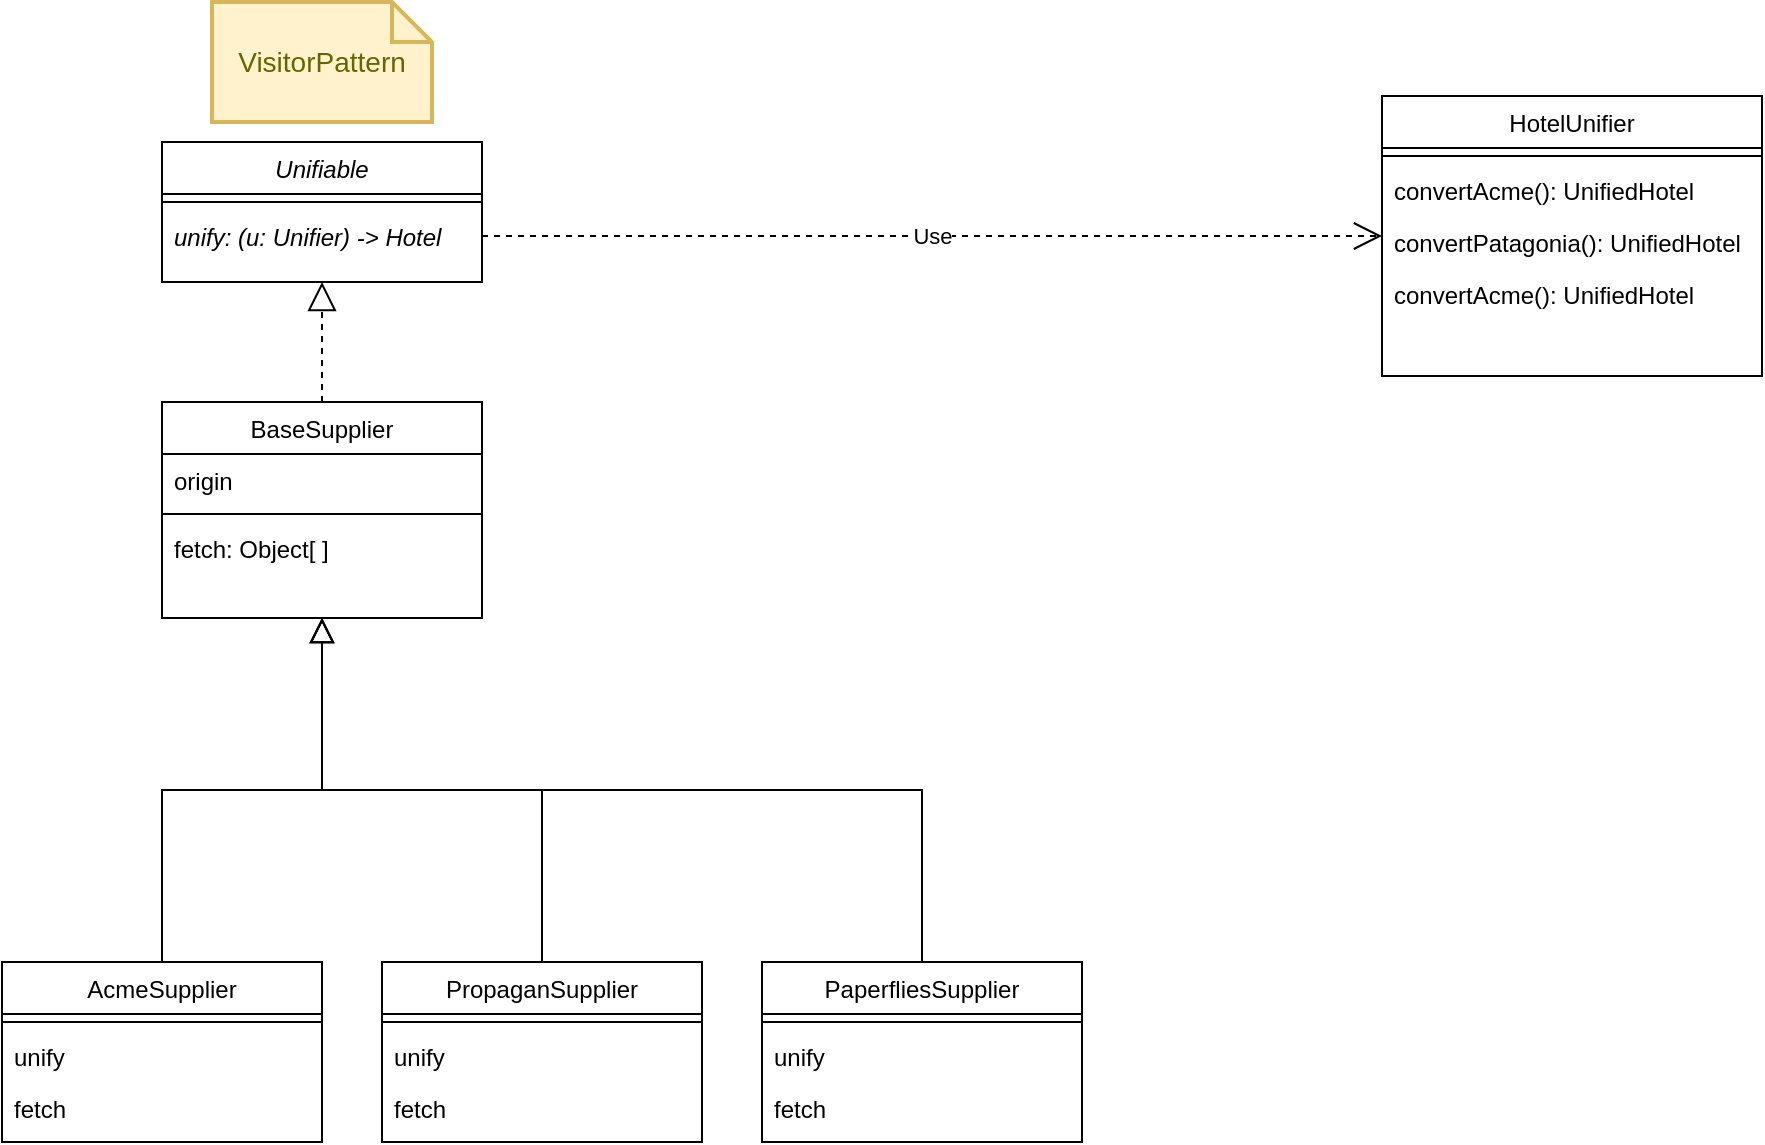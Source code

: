 <mxfile version="24.8.6" pages="2">
  <diagram id="C5RBs43oDa-KdzZeNtuy" name="VisitorPattern1">
    <mxGraphModel dx="1687" dy="2013" grid="1" gridSize="10" guides="1" tooltips="1" connect="1" arrows="1" fold="1" page="1" pageScale="1" pageWidth="827" pageHeight="1169" math="0" shadow="0">
      <root>
        <mxCell id="WIyWlLk6GJQsqaUBKTNV-0" />
        <mxCell id="WIyWlLk6GJQsqaUBKTNV-1" parent="WIyWlLk6GJQsqaUBKTNV-0" />
        <mxCell id="zkfFHV4jXpPFQw0GAbJ--0" value="BaseSupplier" style="swimlane;fontStyle=0;align=center;verticalAlign=top;childLayout=stackLayout;horizontal=1;startSize=26;horizontalStack=0;resizeParent=1;resizeLast=0;collapsible=1;marginBottom=0;rounded=0;shadow=0;strokeWidth=1;" parent="WIyWlLk6GJQsqaUBKTNV-1" vertex="1">
          <mxGeometry x="190" y="90" width="160" height="108" as="geometry">
            <mxRectangle x="230" y="140" width="160" height="26" as="alternateBounds" />
          </mxGeometry>
        </mxCell>
        <mxCell id="zkfFHV4jXpPFQw0GAbJ--1" value="origin" style="text;align=left;verticalAlign=top;spacingLeft=4;spacingRight=4;overflow=hidden;rotatable=0;points=[[0,0.5],[1,0.5]];portConstraint=eastwest;" parent="zkfFHV4jXpPFQw0GAbJ--0" vertex="1">
          <mxGeometry y="26" width="160" height="26" as="geometry" />
        </mxCell>
        <mxCell id="zkfFHV4jXpPFQw0GAbJ--4" value="" style="line;html=1;strokeWidth=1;align=left;verticalAlign=middle;spacingTop=-1;spacingLeft=3;spacingRight=3;rotatable=0;labelPosition=right;points=[];portConstraint=eastwest;" parent="zkfFHV4jXpPFQw0GAbJ--0" vertex="1">
          <mxGeometry y="52" width="160" height="8" as="geometry" />
        </mxCell>
        <mxCell id="zkfFHV4jXpPFQw0GAbJ--5" value="fetch: Object[ ]" style="text;align=left;verticalAlign=top;spacingLeft=4;spacingRight=4;overflow=hidden;rotatable=0;points=[[0,0.5],[1,0.5]];portConstraint=eastwest;fontStyle=0" parent="zkfFHV4jXpPFQw0GAbJ--0" vertex="1">
          <mxGeometry y="60" width="160" height="26" as="geometry" />
        </mxCell>
        <mxCell id="zkfFHV4jXpPFQw0GAbJ--6" value="AcmeSupplier" style="swimlane;fontStyle=0;align=center;verticalAlign=top;childLayout=stackLayout;horizontal=1;startSize=26;horizontalStack=0;resizeParent=1;resizeLast=0;collapsible=1;marginBottom=0;rounded=0;shadow=0;strokeWidth=1;" parent="WIyWlLk6GJQsqaUBKTNV-1" vertex="1">
          <mxGeometry x="110" y="370" width="160" height="90" as="geometry">
            <mxRectangle x="130" y="380" width="160" height="26" as="alternateBounds" />
          </mxGeometry>
        </mxCell>
        <mxCell id="zkfFHV4jXpPFQw0GAbJ--9" value="" style="line;html=1;strokeWidth=1;align=left;verticalAlign=middle;spacingTop=-1;spacingLeft=3;spacingRight=3;rotatable=0;labelPosition=right;points=[];portConstraint=eastwest;" parent="zkfFHV4jXpPFQw0GAbJ--6" vertex="1">
          <mxGeometry y="26" width="160" height="8" as="geometry" />
        </mxCell>
        <mxCell id="idmaxznuXyoyqxlURaSb-1" value="unify    " style="text;align=left;verticalAlign=top;spacingLeft=4;spacingRight=4;overflow=hidden;rotatable=0;points=[[0,0.5],[1,0.5]];portConstraint=eastwest;fontStyle=0" vertex="1" parent="zkfFHV4jXpPFQw0GAbJ--6">
          <mxGeometry y="34" width="160" height="26" as="geometry" />
        </mxCell>
        <mxCell id="zkfFHV4jXpPFQw0GAbJ--10" value="fetch" style="text;align=left;verticalAlign=top;spacingLeft=4;spacingRight=4;overflow=hidden;rotatable=0;points=[[0,0.5],[1,0.5]];portConstraint=eastwest;fontStyle=0" parent="zkfFHV4jXpPFQw0GAbJ--6" vertex="1">
          <mxGeometry y="60" width="160" height="26" as="geometry" />
        </mxCell>
        <mxCell id="zkfFHV4jXpPFQw0GAbJ--12" value="" style="endArrow=block;endSize=10;endFill=0;shadow=0;strokeWidth=1;rounded=0;curved=0;edgeStyle=elbowEdgeStyle;elbow=vertical;" parent="WIyWlLk6GJQsqaUBKTNV-1" source="zkfFHV4jXpPFQw0GAbJ--6" target="zkfFHV4jXpPFQw0GAbJ--0" edge="1">
          <mxGeometry width="160" relative="1" as="geometry">
            <mxPoint x="200" y="203" as="sourcePoint" />
            <mxPoint x="200" y="203" as="targetPoint" />
          </mxGeometry>
        </mxCell>
        <mxCell id="zkfFHV4jXpPFQw0GAbJ--13" value="PropaganSupplier" style="swimlane;fontStyle=0;align=center;verticalAlign=top;childLayout=stackLayout;horizontal=1;startSize=26;horizontalStack=0;resizeParent=1;resizeLast=0;collapsible=1;marginBottom=0;rounded=0;shadow=0;strokeWidth=1;" parent="WIyWlLk6GJQsqaUBKTNV-1" vertex="1">
          <mxGeometry x="300" y="370" width="160" height="90" as="geometry">
            <mxRectangle x="340" y="380" width="170" height="26" as="alternateBounds" />
          </mxGeometry>
        </mxCell>
        <mxCell id="zkfFHV4jXpPFQw0GAbJ--15" value="" style="line;html=1;strokeWidth=1;align=left;verticalAlign=middle;spacingTop=-1;spacingLeft=3;spacingRight=3;rotatable=0;labelPosition=right;points=[];portConstraint=eastwest;" parent="zkfFHV4jXpPFQw0GAbJ--13" vertex="1">
          <mxGeometry y="26" width="160" height="8" as="geometry" />
        </mxCell>
        <mxCell id="idmaxznuXyoyqxlURaSb-2" value="unify" style="text;align=left;verticalAlign=top;spacingLeft=4;spacingRight=4;overflow=hidden;rotatable=0;points=[[0,0.5],[1,0.5]];portConstraint=eastwest;fontStyle=0" vertex="1" parent="zkfFHV4jXpPFQw0GAbJ--13">
          <mxGeometry y="34" width="160" height="26" as="geometry" />
        </mxCell>
        <mxCell id="c_YtpqFZgzGN4KsUD-T6-11" value="fetch" style="text;align=left;verticalAlign=top;spacingLeft=4;spacingRight=4;overflow=hidden;rotatable=0;points=[[0,0.5],[1,0.5]];portConstraint=eastwest;fontStyle=0" vertex="1" parent="zkfFHV4jXpPFQw0GAbJ--13">
          <mxGeometry y="60" width="160" height="26" as="geometry" />
        </mxCell>
        <mxCell id="zkfFHV4jXpPFQw0GAbJ--16" value="" style="endArrow=block;endSize=10;endFill=0;shadow=0;strokeWidth=1;rounded=0;curved=0;edgeStyle=elbowEdgeStyle;elbow=vertical;" parent="WIyWlLk6GJQsqaUBKTNV-1" source="zkfFHV4jXpPFQw0GAbJ--13" target="zkfFHV4jXpPFQw0GAbJ--0" edge="1">
          <mxGeometry width="160" relative="1" as="geometry">
            <mxPoint x="210" y="373" as="sourcePoint" />
            <mxPoint x="310" y="271" as="targetPoint" />
          </mxGeometry>
        </mxCell>
        <mxCell id="c_YtpqFZgzGN4KsUD-T6-0" value="HotelUnifier" style="swimlane;fontStyle=0;align=center;verticalAlign=top;childLayout=stackLayout;horizontal=1;startSize=26;horizontalStack=0;resizeParent=1;resizeLast=0;collapsible=1;marginBottom=0;rounded=0;shadow=0;strokeWidth=1;" vertex="1" parent="WIyWlLk6GJQsqaUBKTNV-1">
          <mxGeometry x="800" y="-63" width="190" height="140" as="geometry">
            <mxRectangle x="550" y="140" width="160" height="26" as="alternateBounds" />
          </mxGeometry>
        </mxCell>
        <mxCell id="c_YtpqFZgzGN4KsUD-T6-6" value="" style="line;html=1;strokeWidth=1;align=left;verticalAlign=middle;spacingTop=-1;spacingLeft=3;spacingRight=3;rotatable=0;labelPosition=right;points=[];portConstraint=eastwest;" vertex="1" parent="c_YtpqFZgzGN4KsUD-T6-0">
          <mxGeometry y="26" width="190" height="8" as="geometry" />
        </mxCell>
        <mxCell id="c_YtpqFZgzGN4KsUD-T6-7" value="convertAcme(): UnifiedHotel" style="text;align=left;verticalAlign=top;spacingLeft=4;spacingRight=4;overflow=hidden;rotatable=0;points=[[0,0.5],[1,0.5]];portConstraint=eastwest;" vertex="1" parent="c_YtpqFZgzGN4KsUD-T6-0">
          <mxGeometry y="34" width="190" height="26" as="geometry" />
        </mxCell>
        <mxCell id="c_YtpqFZgzGN4KsUD-T6-24" value="convertPatagonia(): UnifiedHotel" style="text;align=left;verticalAlign=top;spacingLeft=4;spacingRight=4;overflow=hidden;rotatable=0;points=[[0,0.5],[1,0.5]];portConstraint=eastwest;" vertex="1" parent="c_YtpqFZgzGN4KsUD-T6-0">
          <mxGeometry y="60" width="190" height="26" as="geometry" />
        </mxCell>
        <mxCell id="c_YtpqFZgzGN4KsUD-T6-25" value="convertAcme(): UnifiedHotel" style="text;align=left;verticalAlign=top;spacingLeft=4;spacingRight=4;overflow=hidden;rotatable=0;points=[[0,0.5],[1,0.5]];portConstraint=eastwest;" vertex="1" parent="c_YtpqFZgzGN4KsUD-T6-0">
          <mxGeometry y="86" width="190" height="26" as="geometry" />
        </mxCell>
        <mxCell id="c_YtpqFZgzGN4KsUD-T6-9" value="VisitorPattern" style="shape=note;strokeWidth=2;fontSize=14;size=20;whiteSpace=wrap;html=1;fillColor=#fff2cc;strokeColor=#d6b656;fontColor=#666600;" vertex="1" parent="WIyWlLk6GJQsqaUBKTNV-1">
          <mxGeometry x="215" y="-110" width="110" height="60" as="geometry" />
        </mxCell>
        <mxCell id="c_YtpqFZgzGN4KsUD-T6-12" value="PaperfliesSupplier" style="swimlane;fontStyle=0;align=center;verticalAlign=top;childLayout=stackLayout;horizontal=1;startSize=26;horizontalStack=0;resizeParent=1;resizeLast=0;collapsible=1;marginBottom=0;rounded=0;shadow=0;strokeWidth=1;" vertex="1" parent="WIyWlLk6GJQsqaUBKTNV-1">
          <mxGeometry x="490" y="370" width="160" height="90" as="geometry">
            <mxRectangle x="340" y="380" width="170" height="26" as="alternateBounds" />
          </mxGeometry>
        </mxCell>
        <mxCell id="c_YtpqFZgzGN4KsUD-T6-13" value="" style="line;html=1;strokeWidth=1;align=left;verticalAlign=middle;spacingTop=-1;spacingLeft=3;spacingRight=3;rotatable=0;labelPosition=right;points=[];portConstraint=eastwest;" vertex="1" parent="c_YtpqFZgzGN4KsUD-T6-12">
          <mxGeometry y="26" width="160" height="8" as="geometry" />
        </mxCell>
        <mxCell id="idmaxznuXyoyqxlURaSb-3" value="unify" style="text;align=left;verticalAlign=top;spacingLeft=4;spacingRight=4;overflow=hidden;rotatable=0;points=[[0,0.5],[1,0.5]];portConstraint=eastwest;fontStyle=0" vertex="1" parent="c_YtpqFZgzGN4KsUD-T6-12">
          <mxGeometry y="34" width="160" height="26" as="geometry" />
        </mxCell>
        <mxCell id="c_YtpqFZgzGN4KsUD-T6-14" value="fetch" style="text;align=left;verticalAlign=top;spacingLeft=4;spacingRight=4;overflow=hidden;rotatable=0;points=[[0,0.5],[1,0.5]];portConstraint=eastwest;fontStyle=0" vertex="1" parent="c_YtpqFZgzGN4KsUD-T6-12">
          <mxGeometry y="60" width="160" height="26" as="geometry" />
        </mxCell>
        <mxCell id="c_YtpqFZgzGN4KsUD-T6-15" value="" style="endArrow=block;endSize=10;endFill=0;shadow=0;strokeWidth=1;rounded=0;curved=0;edgeStyle=elbowEdgeStyle;elbow=vertical;" edge="1" parent="WIyWlLk6GJQsqaUBKTNV-1" source="c_YtpqFZgzGN4KsUD-T6-12" target="zkfFHV4jXpPFQw0GAbJ--0">
          <mxGeometry width="160" relative="1" as="geometry">
            <mxPoint x="620" y="362" as="sourcePoint" />
            <mxPoint x="540" y="250" as="targetPoint" />
          </mxGeometry>
        </mxCell>
        <mxCell id="c_YtpqFZgzGN4KsUD-T6-17" value="Unifiable" style="swimlane;fontStyle=2;align=center;verticalAlign=top;childLayout=stackLayout;horizontal=1;startSize=26;horizontalStack=0;resizeParent=1;resizeLast=0;collapsible=1;marginBottom=0;rounded=0;shadow=0;strokeWidth=1;" vertex="1" parent="WIyWlLk6GJQsqaUBKTNV-1">
          <mxGeometry x="190" y="-40" width="160" height="70" as="geometry">
            <mxRectangle x="550" y="140" width="160" height="26" as="alternateBounds" />
          </mxGeometry>
        </mxCell>
        <mxCell id="c_YtpqFZgzGN4KsUD-T6-19" value="" style="line;html=1;strokeWidth=1;align=left;verticalAlign=middle;spacingTop=-1;spacingLeft=3;spacingRight=3;rotatable=0;labelPosition=right;points=[];portConstraint=eastwest;" vertex="1" parent="c_YtpqFZgzGN4KsUD-T6-17">
          <mxGeometry y="26" width="160" height="8" as="geometry" />
        </mxCell>
        <mxCell id="c_YtpqFZgzGN4KsUD-T6-21" value="unify: (u: Unifier) -&gt; Hotel" style="text;align=left;verticalAlign=top;spacingLeft=4;spacingRight=4;overflow=hidden;rotatable=0;points=[[0,0.5],[1,0.5]];portConstraint=eastwest;fontStyle=2" vertex="1" parent="c_YtpqFZgzGN4KsUD-T6-17">
          <mxGeometry y="34" width="160" height="26" as="geometry" />
        </mxCell>
        <mxCell id="c_YtpqFZgzGN4KsUD-T6-22" value="Use" style="endArrow=open;endSize=12;dashed=1;html=1;rounded=0;edgeStyle=orthogonalEdgeStyle;" edge="1" parent="WIyWlLk6GJQsqaUBKTNV-1" source="c_YtpqFZgzGN4KsUD-T6-21" target="c_YtpqFZgzGN4KsUD-T6-0">
          <mxGeometry width="160" relative="1" as="geometry">
            <mxPoint x="740" y="170" as="sourcePoint" />
            <mxPoint x="1150" y="290" as="targetPoint" />
          </mxGeometry>
        </mxCell>
        <mxCell id="c_YtpqFZgzGN4KsUD-T6-26" value="" style="endArrow=block;dashed=1;endFill=0;endSize=12;html=1;rounded=0;edgeStyle=orthogonalEdgeStyle;" edge="1" parent="WIyWlLk6GJQsqaUBKTNV-1" source="zkfFHV4jXpPFQw0GAbJ--0" target="c_YtpqFZgzGN4KsUD-T6-17">
          <mxGeometry width="160" relative="1" as="geometry">
            <mxPoint x="590" y="240" as="sourcePoint" />
            <mxPoint x="750" y="240" as="targetPoint" />
          </mxGeometry>
        </mxCell>
      </root>
    </mxGraphModel>
  </diagram>
  <diagram name="VisitorPattern2" id="RZCLOvjP2QsAkDO8u9Xp">
    <mxGraphModel dx="1195" dy="598" grid="1" gridSize="10" guides="1" tooltips="1" connect="1" arrows="1" fold="1" page="1" pageScale="1" pageWidth="827" pageHeight="1169" math="0" shadow="0">
      <root>
        <mxCell id="_qL17oPsIpqglGLLe6G6-0" />
        <mxCell id="_qL17oPsIpqglGLLe6G6-1" parent="_qL17oPsIpqglGLLe6G6-0" />
        <mxCell id="_qL17oPsIpqglGLLe6G6-6" value="AcmeSupplier" style="swimlane;fontStyle=0;align=center;verticalAlign=top;childLayout=stackLayout;horizontal=1;startSize=26;horizontalStack=0;resizeParent=1;resizeLast=0;collapsible=1;marginBottom=0;rounded=0;shadow=0;strokeWidth=1;" vertex="1" parent="_qL17oPsIpqglGLLe6G6-1">
          <mxGeometry x="110" y="370" width="160" height="70" as="geometry">
            <mxRectangle x="130" y="380" width="160" height="26" as="alternateBounds" />
          </mxGeometry>
        </mxCell>
        <mxCell id="_qL17oPsIpqglGLLe6G6-7" value="" style="line;html=1;strokeWidth=1;align=left;verticalAlign=middle;spacingTop=-1;spacingLeft=3;spacingRight=3;rotatable=0;labelPosition=right;points=[];portConstraint=eastwest;" vertex="1" parent="_qL17oPsIpqglGLLe6G6-6">
          <mxGeometry y="26" width="160" height="8" as="geometry" />
        </mxCell>
        <mxCell id="_qL17oPsIpqglGLLe6G6-8" value="unifyFetch" style="text;align=left;verticalAlign=top;spacingLeft=4;spacingRight=4;overflow=hidden;rotatable=0;points=[[0,0.5],[1,0.5]];portConstraint=eastwest;fontStyle=0" vertex="1" parent="_qL17oPsIpqglGLLe6G6-6">
          <mxGeometry y="34" width="160" height="26" as="geometry" />
        </mxCell>
        <mxCell id="_qL17oPsIpqglGLLe6G6-10" value="PropaganSupplier" style="swimlane;fontStyle=0;align=center;verticalAlign=top;childLayout=stackLayout;horizontal=1;startSize=26;horizontalStack=0;resizeParent=1;resizeLast=0;collapsible=1;marginBottom=0;rounded=0;shadow=0;strokeWidth=1;" vertex="1" parent="_qL17oPsIpqglGLLe6G6-1">
          <mxGeometry x="300" y="370" width="160" height="70" as="geometry">
            <mxRectangle x="340" y="380" width="170" height="26" as="alternateBounds" />
          </mxGeometry>
        </mxCell>
        <mxCell id="_qL17oPsIpqglGLLe6G6-11" value="" style="line;html=1;strokeWidth=1;align=left;verticalAlign=middle;spacingTop=-1;spacingLeft=3;spacingRight=3;rotatable=0;labelPosition=right;points=[];portConstraint=eastwest;" vertex="1" parent="_qL17oPsIpqglGLLe6G6-10">
          <mxGeometry y="26" width="160" height="8" as="geometry" />
        </mxCell>
        <mxCell id="_qL17oPsIpqglGLLe6G6-12" value="unifyFetch" style="text;align=left;verticalAlign=top;spacingLeft=4;spacingRight=4;overflow=hidden;rotatable=0;points=[[0,0.5],[1,0.5]];portConstraint=eastwest;fontStyle=0" vertex="1" parent="_qL17oPsIpqglGLLe6G6-10">
          <mxGeometry y="34" width="160" height="26" as="geometry" />
        </mxCell>
        <mxCell id="_qL17oPsIpqglGLLe6G6-14" value="HotelUnifier" style="swimlane;fontStyle=0;align=center;verticalAlign=top;childLayout=stackLayout;horizontal=1;startSize=26;horizontalStack=0;resizeParent=1;resizeLast=0;collapsible=1;marginBottom=0;rounded=0;shadow=0;strokeWidth=1;" vertex="1" parent="_qL17oPsIpqglGLLe6G6-1">
          <mxGeometry x="827" y="105" width="190" height="140" as="geometry">
            <mxRectangle x="550" y="140" width="160" height="26" as="alternateBounds" />
          </mxGeometry>
        </mxCell>
        <mxCell id="_qL17oPsIpqglGLLe6G6-15" value="" style="line;html=1;strokeWidth=1;align=left;verticalAlign=middle;spacingTop=-1;spacingLeft=3;spacingRight=3;rotatable=0;labelPosition=right;points=[];portConstraint=eastwest;" vertex="1" parent="_qL17oPsIpqglGLLe6G6-14">
          <mxGeometry y="26" width="190" height="8" as="geometry" />
        </mxCell>
        <mxCell id="_qL17oPsIpqglGLLe6G6-16" value="convertAcme(): UnifiedHotel" style="text;align=left;verticalAlign=top;spacingLeft=4;spacingRight=4;overflow=hidden;rotatable=0;points=[[0,0.5],[1,0.5]];portConstraint=eastwest;" vertex="1" parent="_qL17oPsIpqglGLLe6G6-14">
          <mxGeometry y="34" width="190" height="26" as="geometry" />
        </mxCell>
        <mxCell id="_qL17oPsIpqglGLLe6G6-17" value="convertPatagonia(): UnifiedHotel" style="text;align=left;verticalAlign=top;spacingLeft=4;spacingRight=4;overflow=hidden;rotatable=0;points=[[0,0.5],[1,0.5]];portConstraint=eastwest;" vertex="1" parent="_qL17oPsIpqglGLLe6G6-14">
          <mxGeometry y="60" width="190" height="26" as="geometry" />
        </mxCell>
        <mxCell id="_qL17oPsIpqglGLLe6G6-18" value="convertAcme(): UnifiedHotel" style="text;align=left;verticalAlign=top;spacingLeft=4;spacingRight=4;overflow=hidden;rotatable=0;points=[[0,0.5],[1,0.5]];portConstraint=eastwest;" vertex="1" parent="_qL17oPsIpqglGLLe6G6-14">
          <mxGeometry y="86" width="190" height="26" as="geometry" />
        </mxCell>
        <mxCell id="_qL17oPsIpqglGLLe6G6-19" value="VisitorPattern" style="shape=note;strokeWidth=2;fontSize=14;size=20;whiteSpace=wrap;html=1;fillColor=#fff2cc;strokeColor=#d6b656;fontColor=#666600;" vertex="1" parent="_qL17oPsIpqglGLLe6G6-1">
          <mxGeometry x="490" y="60" width="110" height="60" as="geometry" />
        </mxCell>
        <mxCell id="_qL17oPsIpqglGLLe6G6-20" value="PaperfliesSupplier" style="swimlane;fontStyle=0;align=center;verticalAlign=top;childLayout=stackLayout;horizontal=1;startSize=26;horizontalStack=0;resizeParent=1;resizeLast=0;collapsible=1;marginBottom=0;rounded=0;shadow=0;strokeWidth=1;" vertex="1" parent="_qL17oPsIpqglGLLe6G6-1">
          <mxGeometry x="490" y="370" width="160" height="70" as="geometry">
            <mxRectangle x="340" y="380" width="170" height="26" as="alternateBounds" />
          </mxGeometry>
        </mxCell>
        <mxCell id="_qL17oPsIpqglGLLe6G6-21" value="" style="line;html=1;strokeWidth=1;align=left;verticalAlign=middle;spacingTop=-1;spacingLeft=3;spacingRight=3;rotatable=0;labelPosition=right;points=[];portConstraint=eastwest;" vertex="1" parent="_qL17oPsIpqglGLLe6G6-20">
          <mxGeometry y="26" width="160" height="8" as="geometry" />
        </mxCell>
        <mxCell id="_qL17oPsIpqglGLLe6G6-22" value="unifyFetch" style="text;align=left;verticalAlign=top;spacingLeft=4;spacingRight=4;overflow=hidden;rotatable=0;points=[[0,0.5],[1,0.5]];portConstraint=eastwest;fontStyle=0" vertex="1" parent="_qL17oPsIpqglGLLe6G6-20">
          <mxGeometry y="34" width="160" height="26" as="geometry" />
        </mxCell>
        <mxCell id="_qL17oPsIpqglGLLe6G6-24" value="Unifiable" style="swimlane;fontStyle=2;align=center;verticalAlign=top;childLayout=stackLayout;horizontal=1;startSize=26;horizontalStack=0;resizeParent=1;resizeLast=0;collapsible=1;marginBottom=0;rounded=0;shadow=0;strokeWidth=1;" vertex="1" parent="_qL17oPsIpqglGLLe6G6-1">
          <mxGeometry x="440" y="128" width="200" height="70" as="geometry">
            <mxRectangle x="550" y="140" width="160" height="26" as="alternateBounds" />
          </mxGeometry>
        </mxCell>
        <mxCell id="_qL17oPsIpqglGLLe6G6-25" value="" style="line;html=1;strokeWidth=1;align=left;verticalAlign=middle;spacingTop=-1;spacingLeft=3;spacingRight=3;rotatable=0;labelPosition=right;points=[];portConstraint=eastwest;" vertex="1" parent="_qL17oPsIpqglGLLe6G6-24">
          <mxGeometry y="26" width="200" height="8" as="geometry" />
        </mxCell>
        <mxCell id="_qL17oPsIpqglGLLe6G6-26" value="unifyFetch: (u: Unifier) -&gt; Hotel[ ]" style="text;align=left;verticalAlign=top;spacingLeft=4;spacingRight=4;overflow=hidden;rotatable=0;points=[[0,0.5],[1,0.5]];portConstraint=eastwest;fontStyle=2" vertex="1" parent="_qL17oPsIpqglGLLe6G6-24">
          <mxGeometry y="34" width="200" height="26" as="geometry" />
        </mxCell>
        <mxCell id="_qL17oPsIpqglGLLe6G6-27" value="Use" style="endArrow=open;endSize=12;dashed=1;html=1;rounded=0;edgeStyle=orthogonalEdgeStyle;" edge="1" parent="_qL17oPsIpqglGLLe6G6-1" source="_qL17oPsIpqglGLLe6G6-26" target="_qL17oPsIpqglGLLe6G6-14">
          <mxGeometry width="160" relative="1" as="geometry">
            <mxPoint x="740" y="170" as="sourcePoint" />
            <mxPoint x="1150" y="290" as="targetPoint" />
          </mxGeometry>
        </mxCell>
        <mxCell id="_qL17oPsIpqglGLLe6G6-28" value="" style="endArrow=block;dashed=1;endFill=0;endSize=12;html=1;rounded=0;edgeStyle=orthogonalEdgeStyle;" edge="1" parent="_qL17oPsIpqglGLLe6G6-1" source="_qL17oPsIpqglGLLe6G6-20" target="_qL17oPsIpqglGLLe6G6-24">
          <mxGeometry width="160" relative="1" as="geometry">
            <mxPoint x="590" y="240" as="sourcePoint" />
            <mxPoint x="750" y="240" as="targetPoint" />
            <Array as="points">
              <mxPoint x="580" y="270" />
              <mxPoint x="540" y="270" />
            </Array>
          </mxGeometry>
        </mxCell>
        <mxCell id="_qL17oPsIpqglGLLe6G6-29" value="" style="endArrow=block;dashed=1;endFill=0;endSize=12;html=1;rounded=0;edgeStyle=orthogonalEdgeStyle;" edge="1" parent="_qL17oPsIpqglGLLe6G6-1" source="_qL17oPsIpqglGLLe6G6-10" target="_qL17oPsIpqglGLLe6G6-24">
          <mxGeometry width="160" relative="1" as="geometry">
            <mxPoint x="454" y="392" as="sourcePoint" />
            <mxPoint x="414" y="220" as="targetPoint" />
            <Array as="points">
              <mxPoint x="390" y="270" />
              <mxPoint x="540" y="270" />
            </Array>
          </mxGeometry>
        </mxCell>
        <mxCell id="_qL17oPsIpqglGLLe6G6-30" value="" style="endArrow=block;dashed=1;endFill=0;endSize=12;html=1;rounded=0;edgeStyle=orthogonalEdgeStyle;" edge="1" parent="_qL17oPsIpqglGLLe6G6-1" source="_qL17oPsIpqglGLLe6G6-6" target="_qL17oPsIpqglGLLe6G6-24">
          <mxGeometry width="160" relative="1" as="geometry">
            <mxPoint x="210" y="382" as="sourcePoint" />
            <mxPoint x="420" y="230" as="targetPoint" />
            <Array as="points">
              <mxPoint x="180" y="270" />
              <mxPoint x="540" y="270" />
            </Array>
          </mxGeometry>
        </mxCell>
      </root>
    </mxGraphModel>
  </diagram>
</mxfile>
